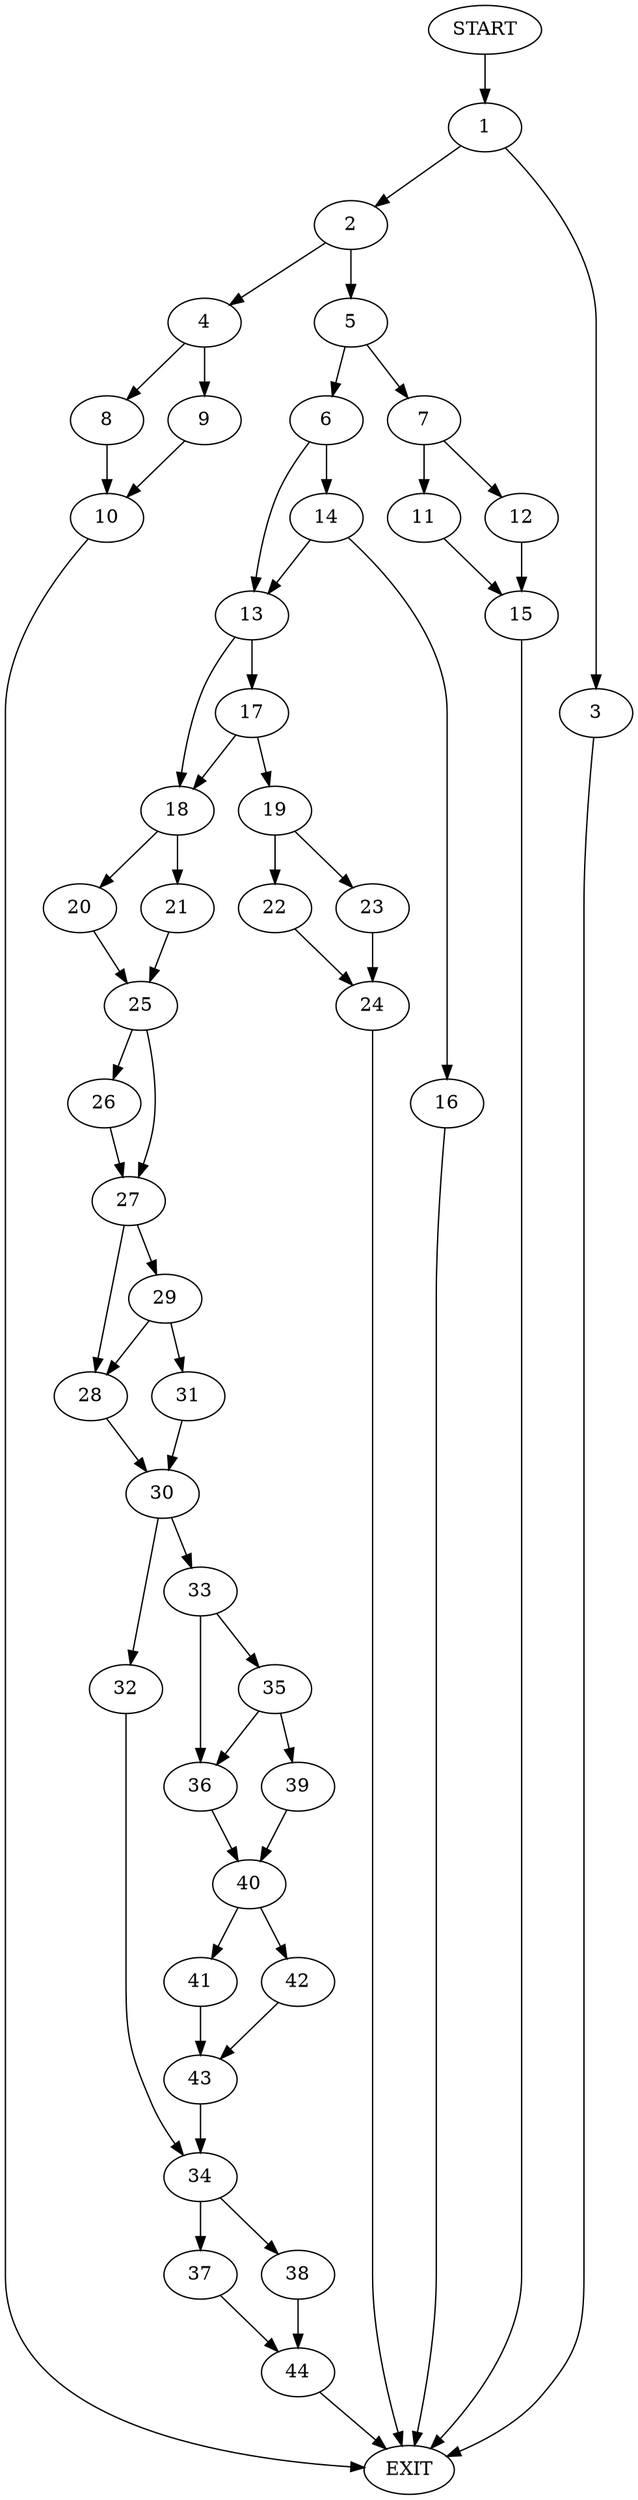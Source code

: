 digraph {
0 [label="START"]
45 [label="EXIT"]
0 -> 1
1 -> 2
1 -> 3
3 -> 45
2 -> 4
2 -> 5
5 -> 6
5 -> 7
4 -> 8
4 -> 9
9 -> 10
8 -> 10
10 -> 45
7 -> 11
7 -> 12
6 -> 13
6 -> 14
12 -> 15
11 -> 15
15 -> 45
14 -> 13
14 -> 16
13 -> 17
13 -> 18
16 -> 45
17 -> 19
17 -> 18
18 -> 20
18 -> 21
19 -> 22
19 -> 23
23 -> 24
22 -> 24
24 -> 45
21 -> 25
20 -> 25
25 -> 26
25 -> 27
26 -> 27
27 -> 28
27 -> 29
28 -> 30
29 -> 31
29 -> 28
31 -> 30
30 -> 32
30 -> 33
32 -> 34
33 -> 35
33 -> 36
34 -> 37
34 -> 38
35 -> 39
35 -> 36
36 -> 40
39 -> 40
40 -> 41
40 -> 42
41 -> 43
42 -> 43
43 -> 34
38 -> 44
37 -> 44
44 -> 45
}
